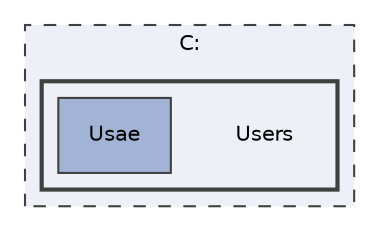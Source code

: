 digraph "C:/Users"
{
 // LATEX_PDF_SIZE
  edge [fontname="Helvetica",fontsize="10",labelfontname="Helvetica",labelfontsize="10"];
  node [fontname="Helvetica",fontsize="10",shape=record];
  compound=true
  subgraph clusterdir_e6bb53534ac0e427887cf7a94c0c004e {
    graph [ bgcolor="#edf0f7", pencolor="grey25", style="filled,dashed,", label="C:", fontname="Helvetica", fontsize="10", URL="dir_e6bb53534ac0e427887cf7a94c0c004e.html"]
  subgraph clusterdir_8ceffd4ee35c3518d4e8bdc7e638efe8 {
    graph [ bgcolor="#edf0f7", pencolor="grey25", style="filled,bold,", label="", fontname="Helvetica", fontsize="10", URL="dir_8ceffd4ee35c3518d4e8bdc7e638efe8.html"]
    dir_8ceffd4ee35c3518d4e8bdc7e638efe8 [shape=plaintext, label="Users"];
  dir_016f61f4fab9e096c3286c26e50549c3 [shape=box, label="Usae", style="filled,", fillcolor="#a2b4d6", color="grey25", URL="dir_016f61f4fab9e096c3286c26e50549c3.html"];
  }
  }
}
